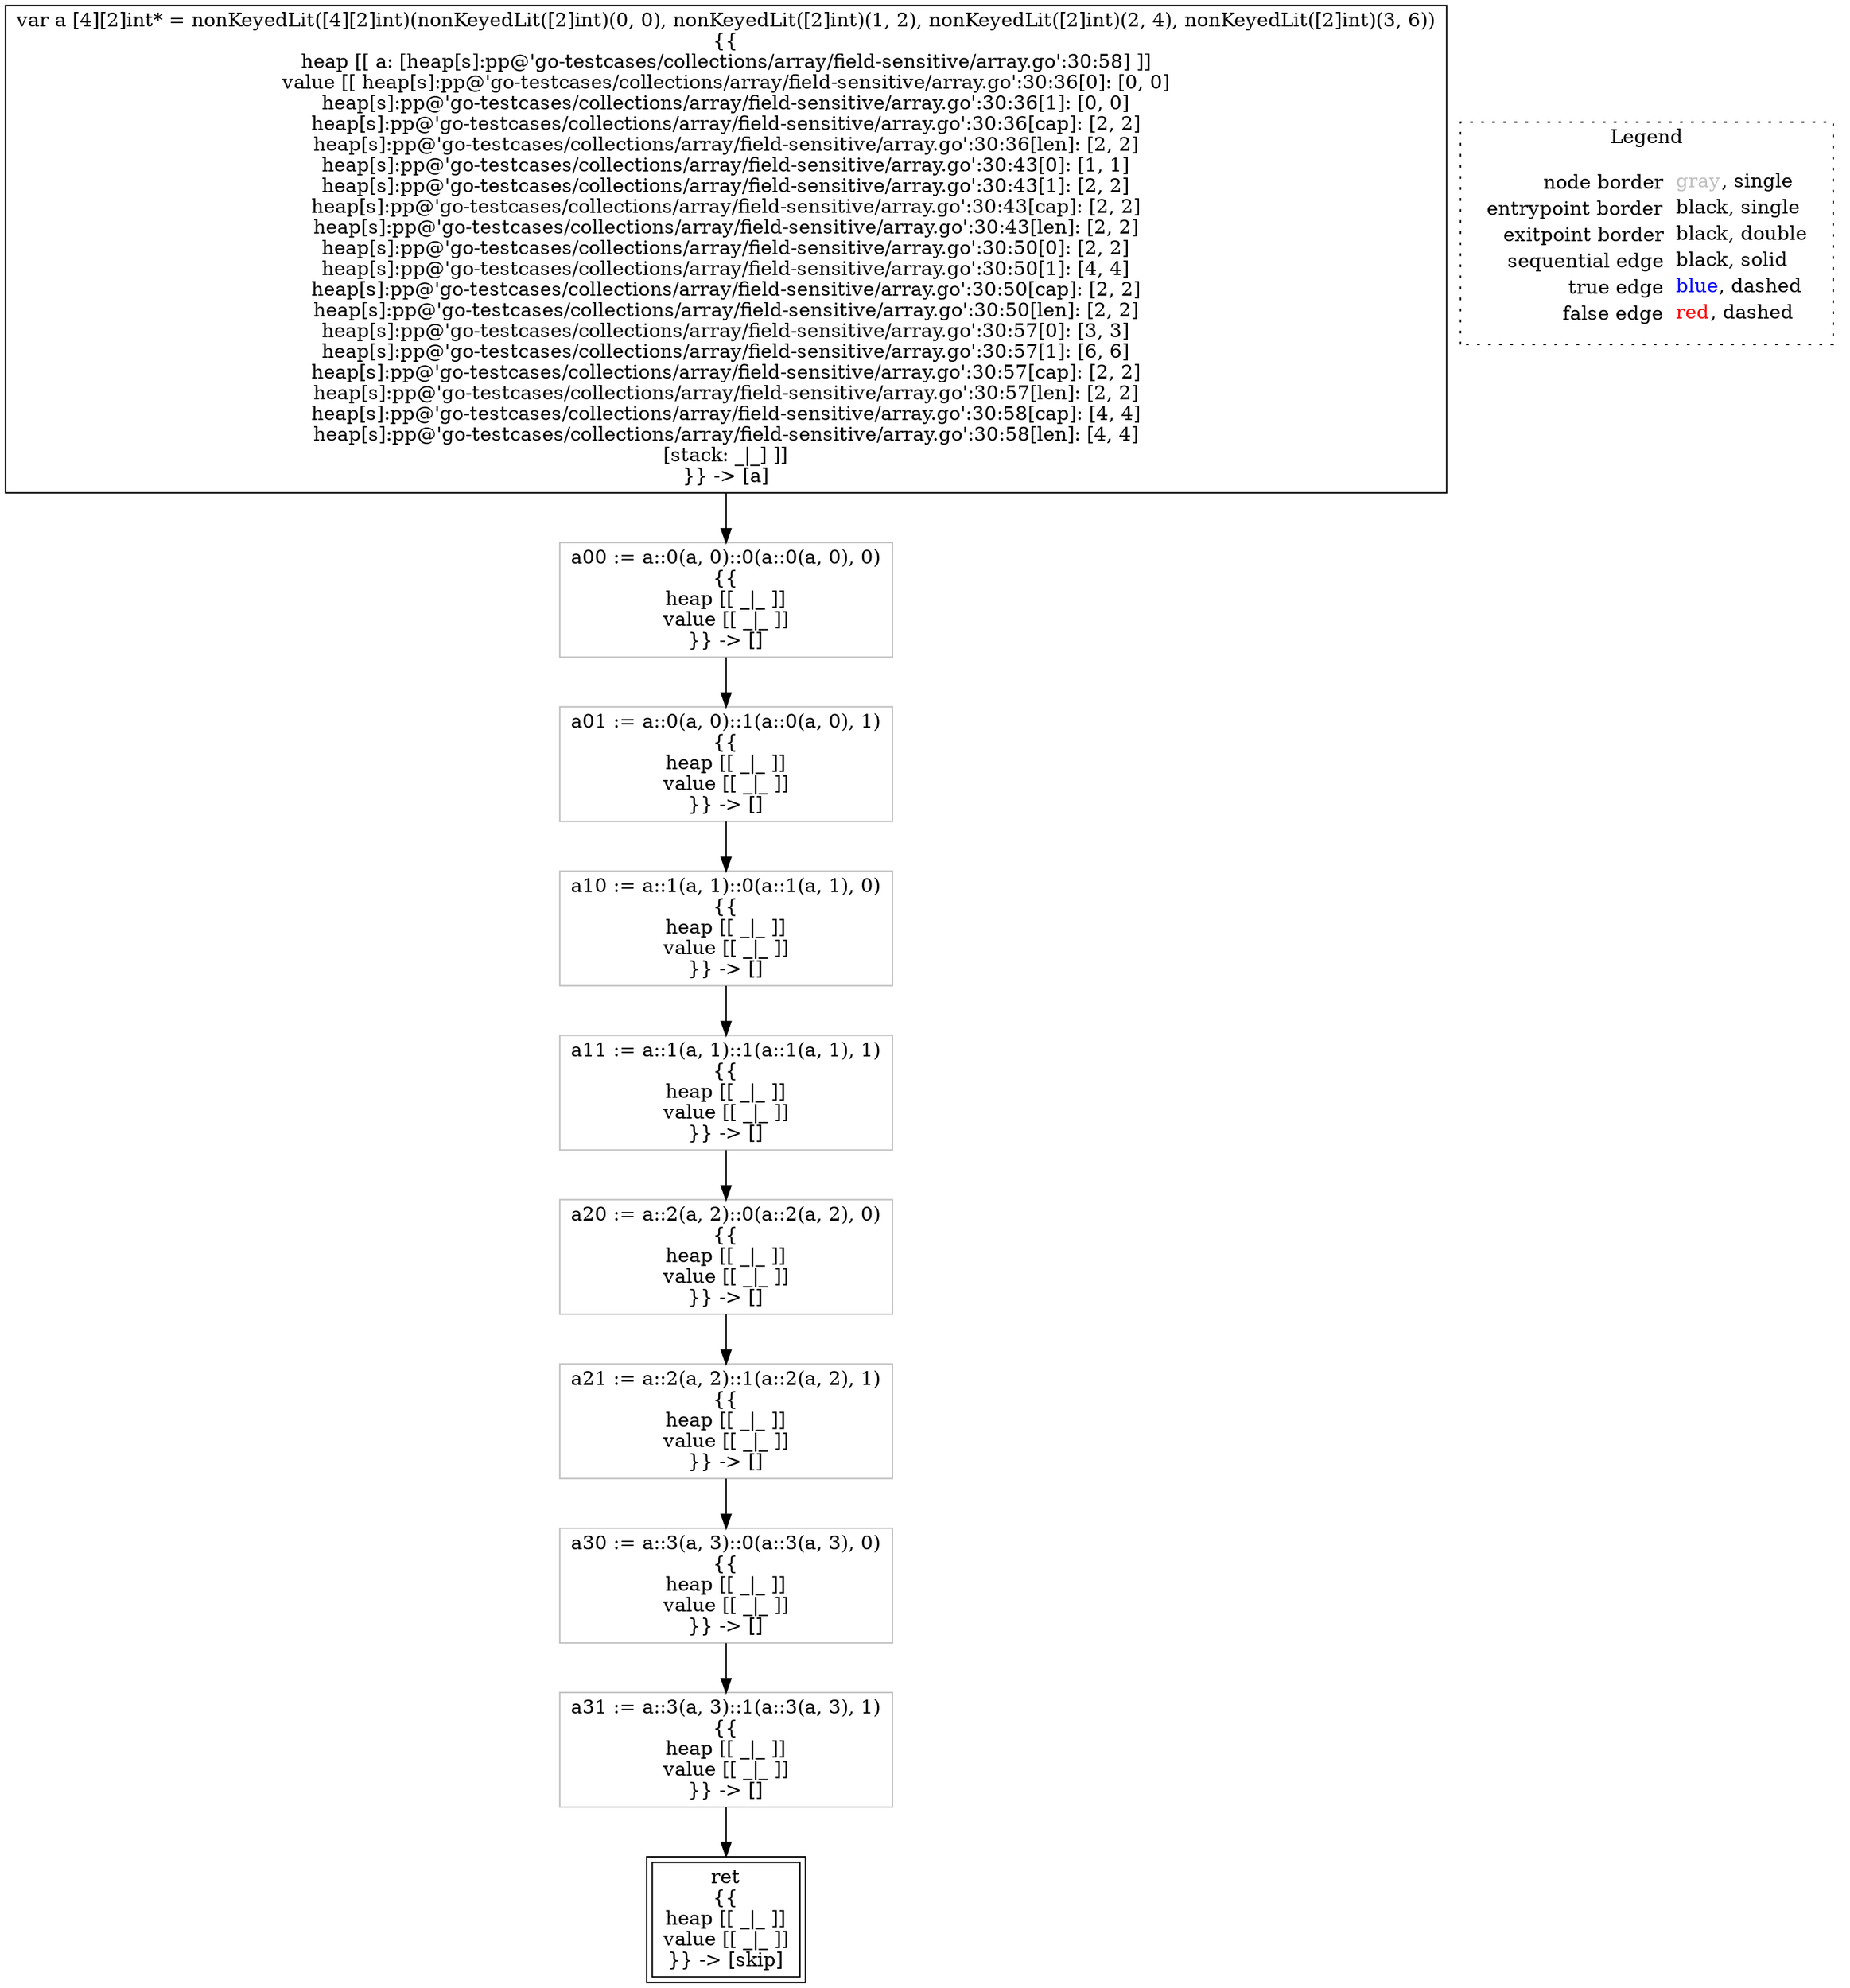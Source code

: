 digraph {
	"node0" [shape="rect",color="black",label=<var a [4][2]int* = nonKeyedLit([4][2]int)(nonKeyedLit([2]int)(0, 0), nonKeyedLit([2]int)(1, 2), nonKeyedLit([2]int)(2, 4), nonKeyedLit([2]int)(3, 6))<BR/>{{<BR/>heap [[ a: [heap[s]:pp@'go-testcases/collections/array/field-sensitive/array.go':30:58] ]]<BR/>value [[ heap[s]:pp@'go-testcases/collections/array/field-sensitive/array.go':30:36[0]: [0, 0]<BR/>heap[s]:pp@'go-testcases/collections/array/field-sensitive/array.go':30:36[1]: [0, 0]<BR/>heap[s]:pp@'go-testcases/collections/array/field-sensitive/array.go':30:36[cap]: [2, 2]<BR/>heap[s]:pp@'go-testcases/collections/array/field-sensitive/array.go':30:36[len]: [2, 2]<BR/>heap[s]:pp@'go-testcases/collections/array/field-sensitive/array.go':30:43[0]: [1, 1]<BR/>heap[s]:pp@'go-testcases/collections/array/field-sensitive/array.go':30:43[1]: [2, 2]<BR/>heap[s]:pp@'go-testcases/collections/array/field-sensitive/array.go':30:43[cap]: [2, 2]<BR/>heap[s]:pp@'go-testcases/collections/array/field-sensitive/array.go':30:43[len]: [2, 2]<BR/>heap[s]:pp@'go-testcases/collections/array/field-sensitive/array.go':30:50[0]: [2, 2]<BR/>heap[s]:pp@'go-testcases/collections/array/field-sensitive/array.go':30:50[1]: [4, 4]<BR/>heap[s]:pp@'go-testcases/collections/array/field-sensitive/array.go':30:50[cap]: [2, 2]<BR/>heap[s]:pp@'go-testcases/collections/array/field-sensitive/array.go':30:50[len]: [2, 2]<BR/>heap[s]:pp@'go-testcases/collections/array/field-sensitive/array.go':30:57[0]: [3, 3]<BR/>heap[s]:pp@'go-testcases/collections/array/field-sensitive/array.go':30:57[1]: [6, 6]<BR/>heap[s]:pp@'go-testcases/collections/array/field-sensitive/array.go':30:57[cap]: [2, 2]<BR/>heap[s]:pp@'go-testcases/collections/array/field-sensitive/array.go':30:57[len]: [2, 2]<BR/>heap[s]:pp@'go-testcases/collections/array/field-sensitive/array.go':30:58[cap]: [4, 4]<BR/>heap[s]:pp@'go-testcases/collections/array/field-sensitive/array.go':30:58[len]: [4, 4]<BR/>[stack: _|_] ]]<BR/>}} -&gt; [a]>];
	"node1" [shape="rect",color="gray",label=<a31 := a::3(a, 3)::1(a::3(a, 3), 1)<BR/>{{<BR/>heap [[ _|_ ]]<BR/>value [[ _|_ ]]<BR/>}} -&gt; []>];
	"node2" [shape="rect",color="gray",label=<a01 := a::0(a, 0)::1(a::0(a, 0), 1)<BR/>{{<BR/>heap [[ _|_ ]]<BR/>value [[ _|_ ]]<BR/>}} -&gt; []>];
	"node3" [shape="rect",color="gray",label=<a30 := a::3(a, 3)::0(a::3(a, 3), 0)<BR/>{{<BR/>heap [[ _|_ ]]<BR/>value [[ _|_ ]]<BR/>}} -&gt; []>];
	"node4" [shape="rect",color="gray",label=<a10 := a::1(a, 1)::0(a::1(a, 1), 0)<BR/>{{<BR/>heap [[ _|_ ]]<BR/>value [[ _|_ ]]<BR/>}} -&gt; []>];
	"node5" [shape="rect",color="gray",label=<a21 := a::2(a, 2)::1(a::2(a, 2), 1)<BR/>{{<BR/>heap [[ _|_ ]]<BR/>value [[ _|_ ]]<BR/>}} -&gt; []>];
	"node6" [shape="rect",color="gray",label=<a20 := a::2(a, 2)::0(a::2(a, 2), 0)<BR/>{{<BR/>heap [[ _|_ ]]<BR/>value [[ _|_ ]]<BR/>}} -&gt; []>];
	"node7" [shape="rect",color="gray",label=<a11 := a::1(a, 1)::1(a::1(a, 1), 1)<BR/>{{<BR/>heap [[ _|_ ]]<BR/>value [[ _|_ ]]<BR/>}} -&gt; []>];
	"node8" [shape="rect",color="gray",label=<a00 := a::0(a, 0)::0(a::0(a, 0), 0)<BR/>{{<BR/>heap [[ _|_ ]]<BR/>value [[ _|_ ]]<BR/>}} -&gt; []>];
	"node9" [shape="rect",color="black",peripheries="2",label=<ret<BR/>{{<BR/>heap [[ _|_ ]]<BR/>value [[ _|_ ]]<BR/>}} -&gt; [skip]>];
	"node1" -> "node9" [color="black"];
	"node2" -> "node4" [color="black"];
	"node3" -> "node1" [color="black"];
	"node4" -> "node7" [color="black"];
	"node5" -> "node3" [color="black"];
	"node6" -> "node5" [color="black"];
	"node7" -> "node6" [color="black"];
	"node0" -> "node8" [color="black"];
	"node8" -> "node2" [color="black"];
subgraph cluster_legend {
	label="Legend";
	style=dotted;
	node [shape=plaintext];
	"legend" [label=<<table border="0" cellpadding="2" cellspacing="0" cellborder="0"><tr><td align="right">node border&nbsp;</td><td align="left"><font color="gray">gray</font>, single</td></tr><tr><td align="right">entrypoint border&nbsp;</td><td align="left"><font color="black">black</font>, single</td></tr><tr><td align="right">exitpoint border&nbsp;</td><td align="left"><font color="black">black</font>, double</td></tr><tr><td align="right">sequential edge&nbsp;</td><td align="left"><font color="black">black</font>, solid</td></tr><tr><td align="right">true edge&nbsp;</td><td align="left"><font color="blue">blue</font>, dashed</td></tr><tr><td align="right">false edge&nbsp;</td><td align="left"><font color="red">red</font>, dashed</td></tr></table>>];
}

}
